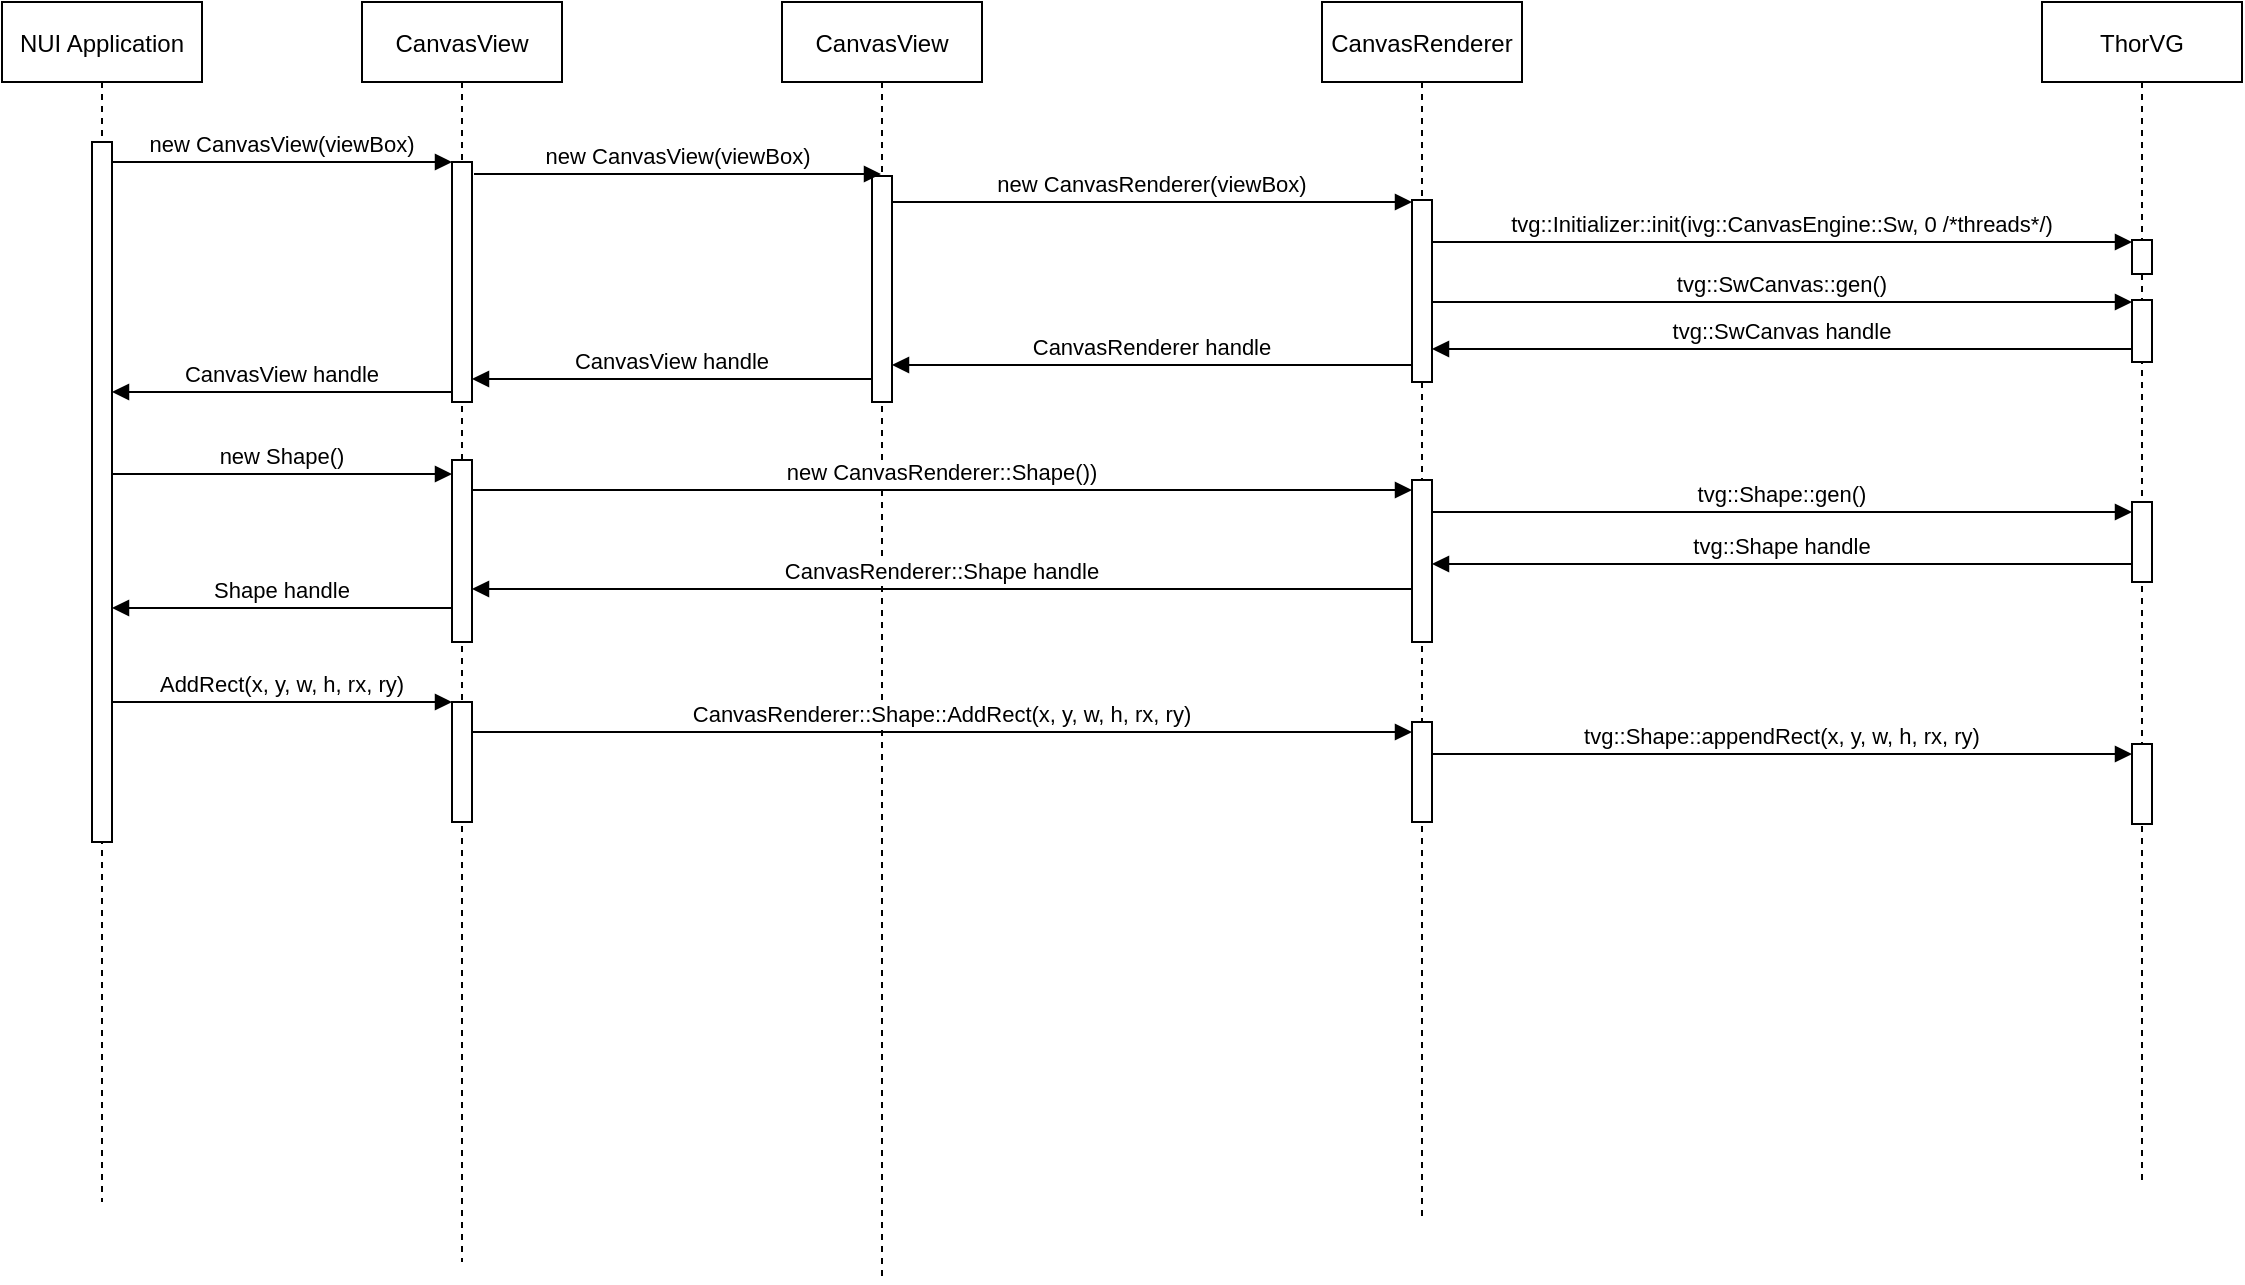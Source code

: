 <mxfile version="14.6.6" type="github">
  <diagram id="kgpKYQtTHZ0yAKxKKP6v" name="Page-1">
    <mxGraphModel dx="1662" dy="762" grid="1" gridSize="10" guides="1" tooltips="1" connect="1" arrows="1" fold="1" page="1" pageScale="1" pageWidth="850" pageHeight="1100" math="0" shadow="0">
      <root>
        <mxCell id="0" />
        <mxCell id="1" parent="0" />
        <mxCell id="3nuBFxr9cyL0pnOWT2aG-1" value="NUI Application" style="shape=umlLifeline;perimeter=lifelinePerimeter;container=1;collapsible=0;recursiveResize=0;rounded=0;shadow=0;strokeWidth=1;" parent="1" vertex="1">
          <mxGeometry x="190" y="80" width="100" height="600" as="geometry" />
        </mxCell>
        <mxCell id="3nuBFxr9cyL0pnOWT2aG-2" value="" style="points=[];perimeter=orthogonalPerimeter;rounded=0;shadow=0;strokeWidth=1;" parent="3nuBFxr9cyL0pnOWT2aG-1" vertex="1">
          <mxGeometry x="45" y="70" width="10" height="350" as="geometry" />
        </mxCell>
        <mxCell id="3nuBFxr9cyL0pnOWT2aG-5" value="CanvasView" style="shape=umlLifeline;perimeter=lifelinePerimeter;container=1;collapsible=0;recursiveResize=0;rounded=0;shadow=0;strokeWidth=1;" parent="1" vertex="1">
          <mxGeometry x="370" y="80" width="100" height="630" as="geometry" />
        </mxCell>
        <mxCell id="3nuBFxr9cyL0pnOWT2aG-6" value="" style="points=[];perimeter=orthogonalPerimeter;rounded=0;shadow=0;strokeWidth=1;" parent="3nuBFxr9cyL0pnOWT2aG-5" vertex="1">
          <mxGeometry x="45" y="80" width="10" height="120" as="geometry" />
        </mxCell>
        <mxCell id="Nm8UWQQyYXnpsGYUjFqg-16" value="" style="points=[];perimeter=orthogonalPerimeter;rounded=0;shadow=0;strokeWidth=1;" vertex="1" parent="3nuBFxr9cyL0pnOWT2aG-5">
          <mxGeometry x="45" y="229" width="10" height="91" as="geometry" />
        </mxCell>
        <mxCell id="Nm8UWQQyYXnpsGYUjFqg-37" value="" style="points=[];perimeter=orthogonalPerimeter;rounded=0;shadow=0;strokeWidth=1;" vertex="1" parent="3nuBFxr9cyL0pnOWT2aG-5">
          <mxGeometry x="45" y="350" width="10" height="60" as="geometry" />
        </mxCell>
        <mxCell id="3nuBFxr9cyL0pnOWT2aG-8" value="new CanvasView(viewBox)" style="verticalAlign=bottom;endArrow=block;entryX=0;entryY=0;shadow=0;strokeWidth=1;" parent="1" source="3nuBFxr9cyL0pnOWT2aG-2" target="3nuBFxr9cyL0pnOWT2aG-6" edge="1">
          <mxGeometry relative="1" as="geometry">
            <mxPoint x="345" y="160" as="sourcePoint" />
          </mxGeometry>
        </mxCell>
        <mxCell id="Nm8UWQQyYXnpsGYUjFqg-1" value="CanvasView" style="shape=umlLifeline;perimeter=lifelinePerimeter;container=1;collapsible=0;recursiveResize=0;rounded=0;shadow=0;strokeWidth=1;" vertex="1" parent="1">
          <mxGeometry x="580" y="80" width="100" height="640" as="geometry" />
        </mxCell>
        <mxCell id="Nm8UWQQyYXnpsGYUjFqg-2" value="" style="points=[];perimeter=orthogonalPerimeter;rounded=0;shadow=0;strokeWidth=1;" vertex="1" parent="Nm8UWQQyYXnpsGYUjFqg-1">
          <mxGeometry x="45" y="87" width="10" height="113" as="geometry" />
        </mxCell>
        <mxCell id="Nm8UWQQyYXnpsGYUjFqg-3" value="CanvasRenderer" style="shape=umlLifeline;perimeter=lifelinePerimeter;container=1;collapsible=0;recursiveResize=0;rounded=0;shadow=0;strokeWidth=1;" vertex="1" parent="1">
          <mxGeometry x="850" y="80" width="100" height="610" as="geometry" />
        </mxCell>
        <mxCell id="Nm8UWQQyYXnpsGYUjFqg-4" value="" style="points=[];perimeter=orthogonalPerimeter;rounded=0;shadow=0;strokeWidth=1;" vertex="1" parent="Nm8UWQQyYXnpsGYUjFqg-3">
          <mxGeometry x="45" y="99" width="10" height="91" as="geometry" />
        </mxCell>
        <mxCell id="Nm8UWQQyYXnpsGYUjFqg-20" value="" style="points=[];perimeter=orthogonalPerimeter;rounded=0;shadow=0;strokeWidth=1;" vertex="1" parent="Nm8UWQQyYXnpsGYUjFqg-3">
          <mxGeometry x="45" y="239" width="10" height="81" as="geometry" />
        </mxCell>
        <mxCell id="Nm8UWQQyYXnpsGYUjFqg-5" value="ThorVG" style="shape=umlLifeline;perimeter=lifelinePerimeter;container=1;collapsible=0;recursiveResize=0;rounded=0;shadow=0;strokeWidth=1;" vertex="1" parent="1">
          <mxGeometry x="1210" y="80" width="100" height="590" as="geometry" />
        </mxCell>
        <mxCell id="Nm8UWQQyYXnpsGYUjFqg-6" value="" style="points=[];perimeter=orthogonalPerimeter;rounded=0;shadow=0;strokeWidth=1;" vertex="1" parent="Nm8UWQQyYXnpsGYUjFqg-5">
          <mxGeometry x="45" y="119" width="10" height="17" as="geometry" />
        </mxCell>
        <mxCell id="Nm8UWQQyYXnpsGYUjFqg-22" value="" style="points=[];perimeter=orthogonalPerimeter;rounded=0;shadow=0;strokeWidth=1;" vertex="1" parent="Nm8UWQQyYXnpsGYUjFqg-5">
          <mxGeometry x="45" y="250" width="10" height="40" as="geometry" />
        </mxCell>
        <mxCell id="Nm8UWQQyYXnpsGYUjFqg-7" value="new CanvasView(viewBox)" style="verticalAlign=bottom;endArrow=block;shadow=0;strokeWidth=1;exitX=1.1;exitY=0.05;exitDx=0;exitDy=0;exitPerimeter=0;" edge="1" parent="1" source="3nuBFxr9cyL0pnOWT2aG-6" target="Nm8UWQQyYXnpsGYUjFqg-1">
          <mxGeometry relative="1" as="geometry">
            <mxPoint x="350" y="170" as="sourcePoint" />
            <mxPoint x="355" y="170.0" as="targetPoint" />
          </mxGeometry>
        </mxCell>
        <mxCell id="Nm8UWQQyYXnpsGYUjFqg-8" value="new CanvasRenderer(viewBox)" style="verticalAlign=bottom;endArrow=block;shadow=0;strokeWidth=1;" edge="1" parent="1" source="Nm8UWQQyYXnpsGYUjFqg-2" target="Nm8UWQQyYXnpsGYUjFqg-4">
          <mxGeometry relative="1" as="geometry">
            <mxPoint x="366" y="178" as="sourcePoint" />
            <mxPoint x="639.5" y="178" as="targetPoint" />
            <Array as="points">
              <mxPoint x="670" y="180" />
            </Array>
          </mxGeometry>
        </mxCell>
        <mxCell id="Nm8UWQQyYXnpsGYUjFqg-9" value="tvg::SwCanvas::gen()" style="verticalAlign=bottom;endArrow=block;shadow=0;strokeWidth=1;" edge="1" parent="1" source="Nm8UWQQyYXnpsGYUjFqg-4" target="Nm8UWQQyYXnpsGYUjFqg-11">
          <mxGeometry relative="1" as="geometry">
            <mxPoint x="906" y="219" as="sourcePoint" />
            <mxPoint x="1186" y="219" as="targetPoint" />
            <Array as="points">
              <mxPoint x="946" y="230" />
            </Array>
          </mxGeometry>
        </mxCell>
        <mxCell id="Nm8UWQQyYXnpsGYUjFqg-10" value="tvg::Initializer::init(ivg::CanvasEngine::Sw, 0 /*threads*/)" style="verticalAlign=bottom;endArrow=block;shadow=0;strokeWidth=1;" edge="1" parent="1" source="Nm8UWQQyYXnpsGYUjFqg-4" target="Nm8UWQQyYXnpsGYUjFqg-6">
          <mxGeometry relative="1" as="geometry">
            <mxPoint x="910" y="200" as="sourcePoint" />
            <mxPoint x="1190" y="200" as="targetPoint" />
            <Array as="points">
              <mxPoint x="950" y="200" />
            </Array>
          </mxGeometry>
        </mxCell>
        <mxCell id="Nm8UWQQyYXnpsGYUjFqg-11" value="" style="points=[];perimeter=orthogonalPerimeter;rounded=0;shadow=0;strokeWidth=1;" vertex="1" parent="1">
          <mxGeometry x="1255" y="229" width="10" height="31" as="geometry" />
        </mxCell>
        <mxCell id="Nm8UWQQyYXnpsGYUjFqg-19" value="new Shape()" style="verticalAlign=bottom;endArrow=block;shadow=0;strokeWidth=1;" edge="1" parent="1">
          <mxGeometry relative="1" as="geometry">
            <mxPoint x="245" y="316" as="sourcePoint" />
            <mxPoint x="415" y="316" as="targetPoint" />
          </mxGeometry>
        </mxCell>
        <mxCell id="Nm8UWQQyYXnpsGYUjFqg-21" value="new CanvasRenderer::Shape())" style="verticalAlign=bottom;endArrow=block;shadow=0;strokeWidth=1;" edge="1" parent="1" source="Nm8UWQQyYXnpsGYUjFqg-16">
          <mxGeometry relative="1" as="geometry">
            <mxPoint x="355" y="324" as="sourcePoint" />
            <mxPoint x="895" y="324" as="targetPoint" />
          </mxGeometry>
        </mxCell>
        <mxCell id="Nm8UWQQyYXnpsGYUjFqg-23" value="tvg::SwCanvas handle" style="verticalAlign=bottom;endArrow=block;shadow=0;strokeWidth=1;" edge="1" parent="1">
          <mxGeometry relative="1" as="geometry">
            <mxPoint x="1255" y="253.5" as="sourcePoint" />
            <mxPoint x="905" y="253.5" as="targetPoint" />
          </mxGeometry>
        </mxCell>
        <mxCell id="Nm8UWQQyYXnpsGYUjFqg-24" value="CanvasRenderer handle" style="verticalAlign=bottom;endArrow=block;shadow=0;strokeWidth=1;" edge="1" parent="1">
          <mxGeometry relative="1" as="geometry">
            <mxPoint x="895" y="261.5" as="sourcePoint" />
            <mxPoint x="635" y="261.5" as="targetPoint" />
          </mxGeometry>
        </mxCell>
        <mxCell id="Nm8UWQQyYXnpsGYUjFqg-25" value="CanvasView handle" style="verticalAlign=bottom;endArrow=block;shadow=0;strokeWidth=1;" edge="1" parent="1" target="3nuBFxr9cyL0pnOWT2aG-6">
          <mxGeometry relative="1" as="geometry">
            <mxPoint x="625" y="268.5" as="sourcePoint" />
            <mxPoint x="355" y="268.5" as="targetPoint" />
          </mxGeometry>
        </mxCell>
        <mxCell id="Nm8UWQQyYXnpsGYUjFqg-26" value="CanvasView handle" style="verticalAlign=bottom;endArrow=block;shadow=0;strokeWidth=1;" edge="1" parent="1">
          <mxGeometry relative="1" as="geometry">
            <mxPoint x="415" y="275" as="sourcePoint" />
            <mxPoint x="245" y="275" as="targetPoint" />
          </mxGeometry>
        </mxCell>
        <mxCell id="Nm8UWQQyYXnpsGYUjFqg-27" value="tvg::Shape::gen()" style="verticalAlign=bottom;endArrow=block;shadow=0;strokeWidth=1;" edge="1" parent="1">
          <mxGeometry relative="1" as="geometry">
            <mxPoint x="905" y="335" as="sourcePoint" />
            <mxPoint x="1255" y="335" as="targetPoint" />
            <Array as="points">
              <mxPoint x="970" y="335" />
            </Array>
          </mxGeometry>
        </mxCell>
        <mxCell id="Nm8UWQQyYXnpsGYUjFqg-28" value="tvg::Shape handle" style="verticalAlign=bottom;endArrow=block;shadow=0;strokeWidth=1;" edge="1" parent="1">
          <mxGeometry relative="1" as="geometry">
            <mxPoint x="1255" y="361" as="sourcePoint" />
            <mxPoint x="905" y="361" as="targetPoint" />
          </mxGeometry>
        </mxCell>
        <mxCell id="Nm8UWQQyYXnpsGYUjFqg-29" value="CanvasRenderer::Shape handle" style="verticalAlign=bottom;endArrow=block;shadow=0;strokeWidth=1;" edge="1" parent="1" target="Nm8UWQQyYXnpsGYUjFqg-16">
          <mxGeometry relative="1" as="geometry">
            <mxPoint x="895" y="373.5" as="sourcePoint" />
            <mxPoint x="355" y="373.5" as="targetPoint" />
          </mxGeometry>
        </mxCell>
        <mxCell id="Nm8UWQQyYXnpsGYUjFqg-31" value="Shape handle" style="verticalAlign=bottom;endArrow=block;shadow=0;strokeWidth=1;" edge="1" parent="1">
          <mxGeometry relative="1" as="geometry">
            <mxPoint x="415" y="383" as="sourcePoint" />
            <mxPoint x="245" y="383" as="targetPoint" />
          </mxGeometry>
        </mxCell>
        <mxCell id="Nm8UWQQyYXnpsGYUjFqg-36" value="AddRect(x, y, w, h, rx, ry)" style="verticalAlign=bottom;endArrow=block;shadow=0;strokeWidth=1;" edge="1" parent="1" source="3nuBFxr9cyL0pnOWT2aG-2" target="Nm8UWQQyYXnpsGYUjFqg-37">
          <mxGeometry relative="1" as="geometry">
            <mxPoint x="250" y="470.0" as="sourcePoint" />
            <mxPoint x="420" y="470" as="targetPoint" />
          </mxGeometry>
        </mxCell>
        <mxCell id="Nm8UWQQyYXnpsGYUjFqg-38" value="" style="points=[];perimeter=orthogonalPerimeter;rounded=0;shadow=0;strokeWidth=1;" vertex="1" parent="1">
          <mxGeometry x="895" y="440" width="10" height="50" as="geometry" />
        </mxCell>
        <mxCell id="Nm8UWQQyYXnpsGYUjFqg-39" value="" style="points=[];perimeter=orthogonalPerimeter;rounded=0;shadow=0;strokeWidth=1;" vertex="1" parent="1">
          <mxGeometry x="1255" y="451" width="10" height="40" as="geometry" />
        </mxCell>
        <mxCell id="Nm8UWQQyYXnpsGYUjFqg-40" value="CanvasRenderer::Shape::AddRect(x, y, w, h, rx, ry)" style="verticalAlign=bottom;endArrow=block;shadow=0;strokeWidth=1;" edge="1" parent="1" source="Nm8UWQQyYXnpsGYUjFqg-37">
          <mxGeometry relative="1" as="geometry">
            <mxPoint x="420" y="445" as="sourcePoint" />
            <mxPoint x="895" y="445" as="targetPoint" />
          </mxGeometry>
        </mxCell>
        <mxCell id="Nm8UWQQyYXnpsGYUjFqg-41" value="tvg::Shape::appendRect(x, y, w, h, rx, ry)" style="verticalAlign=bottom;endArrow=block;shadow=0;strokeWidth=1;" edge="1" parent="1">
          <mxGeometry relative="1" as="geometry">
            <mxPoint x="905" y="456" as="sourcePoint" />
            <mxPoint x="1255" y="456" as="targetPoint" />
            <Array as="points">
              <mxPoint x="970" y="456" />
            </Array>
          </mxGeometry>
        </mxCell>
      </root>
    </mxGraphModel>
  </diagram>
</mxfile>
